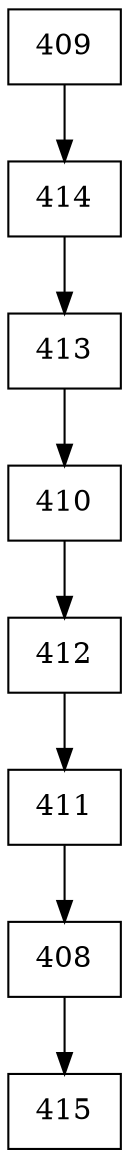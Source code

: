 digraph G {
  node [shape=record];
  node0 [label="{409}"];
  node0 -> node1;
  node1 [label="{414}"];
  node1 -> node2;
  node2 [label="{413}"];
  node2 -> node3;
  node3 [label="{410}"];
  node3 -> node4;
  node4 [label="{412}"];
  node4 -> node5;
  node5 [label="{411}"];
  node5 -> node6;
  node6 [label="{408}"];
  node6 -> node7;
  node7 [label="{415}"];
}
